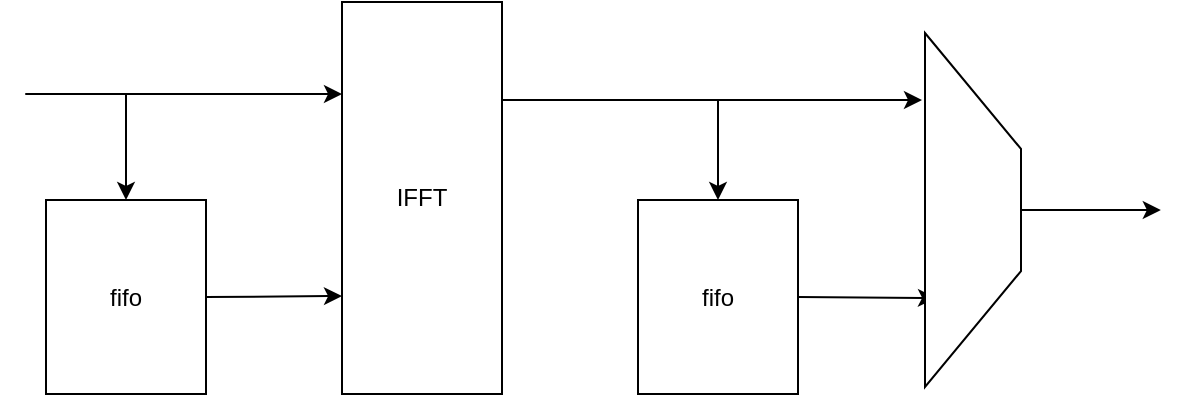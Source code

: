 <mxfile>
    <diagram id="lqioYaWCcz3HzoMN8lmv" name="第 1 页">
        <mxGraphModel dx="293" dy="782" grid="0" gridSize="10" guides="1" tooltips="1" connect="1" arrows="1" fold="1" page="1" pageScale="1" pageWidth="827" pageHeight="1169" background="#ffffff" math="0" shadow="0">
            <root>
                <mxCell id="0"/>
                <mxCell id="1" parent="0"/>
                <mxCell id="5" style="edgeStyle=none;html=1;fontColor=#000000;strokeColor=#000000;entryX=0.5;entryY=0;entryDx=0;entryDy=0;" parent="1" target="2" edge="1">
                    <mxGeometry relative="1" as="geometry">
                        <mxPoint x="226" y="368" as="sourcePoint"/>
                    </mxGeometry>
                </mxCell>
                <mxCell id="6" style="edgeStyle=none;html=1;exitX=1;exitY=0.5;exitDx=0;exitDy=0;entryX=0;entryY=0.75;entryDx=0;entryDy=0;fontColor=#000000;strokeColor=#000000;" parent="1" source="2" target="3" edge="1">
                    <mxGeometry relative="1" as="geometry"/>
                </mxCell>
                <mxCell id="2" value="&lt;font color=&quot;#000000&quot;&gt;fifo&lt;/font&gt;" style="rounded=0;whiteSpace=wrap;html=1;strokeColor=#000000;fillColor=#FFFFFF;" parent="1" vertex="1">
                    <mxGeometry x="186" y="421" width="80" height="97" as="geometry"/>
                </mxCell>
                <mxCell id="4" style="edgeStyle=none;html=1;fontColor=#000000;entryX=0;entryY=0.25;entryDx=0;entryDy=0;strokeColor=#000000;" parent="1" edge="1">
                    <mxGeometry relative="1" as="geometry">
                        <mxPoint x="334" y="368" as="targetPoint"/>
                        <mxPoint x="230" y="368" as="sourcePoint"/>
                        <Array as="points">
                            <mxPoint x="171" y="368"/>
                            <mxPoint x="230" y="368"/>
                        </Array>
                    </mxGeometry>
                </mxCell>
                <mxCell id="9" style="edgeStyle=none;html=1;exitX=1;exitY=0.25;exitDx=0;exitDy=0;fontColor=#000000;strokeColor=#000000;" parent="1" source="3" edge="1">
                    <mxGeometry relative="1" as="geometry">
                        <mxPoint x="624" y="371" as="targetPoint"/>
                    </mxGeometry>
                </mxCell>
                <mxCell id="3" value="&lt;font color=&quot;#000000&quot;&gt;IFFT&lt;/font&gt;" style="rounded=0;whiteSpace=wrap;html=1;strokeColor=#000000;fillColor=#FFFFFF;" parent="1" vertex="1">
                    <mxGeometry x="334" y="322" width="80" height="196" as="geometry"/>
                </mxCell>
                <mxCell id="10" style="edgeStyle=none;html=1;fontColor=#000000;strokeColor=#000000;" parent="1" target="7" edge="1">
                    <mxGeometry relative="1" as="geometry">
                        <mxPoint x="522" y="371" as="sourcePoint"/>
                    </mxGeometry>
                </mxCell>
                <mxCell id="11" style="edgeStyle=none;html=1;exitX=1;exitY=0.5;exitDx=0;exitDy=0;fontColor=#000000;strokeColor=#000000;" parent="1" source="7" edge="1">
                    <mxGeometry relative="1" as="geometry">
                        <mxPoint x="631" y="470" as="targetPoint"/>
                    </mxGeometry>
                </mxCell>
                <mxCell id="7" value="&lt;font color=&quot;#000000&quot;&gt;fifo&lt;/font&gt;" style="rounded=0;whiteSpace=wrap;html=1;strokeColor=#000000;fillColor=#FFFFFF;" parent="1" vertex="1">
                    <mxGeometry x="482" y="421" width="80" height="97" as="geometry"/>
                </mxCell>
                <mxCell id="16" style="edgeStyle=none;html=1;fontColor=#000000;strokeColor=#000000;" parent="1" source="15" edge="1">
                    <mxGeometry relative="1" as="geometry">
                        <mxPoint x="743.414" y="426" as="targetPoint"/>
                    </mxGeometry>
                </mxCell>
                <mxCell id="15" value="" style="shape=trapezoid;perimeter=trapezoidPerimeter;whiteSpace=wrap;html=1;fixedSize=1;fontColor=#000000;strokeColor=#000000;fillColor=#FFFFFF;rotation=90;size=57.983;" parent="1" vertex="1">
                    <mxGeometry x="561" y="402" width="177" height="48" as="geometry"/>
                </mxCell>
            </root>
        </mxGraphModel>
    </diagram>
</mxfile>